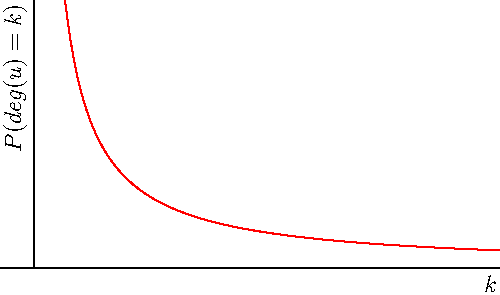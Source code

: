 import graph;

size(250,150,IgnoreAspect);

real f(real x) {return 1/x  ; }
pair F(real x) {return (x,f(x));}

xaxis("$k$");
yaxis("$P(deg(u) = k)$",0);

draw(graph(f,0.1,1.5,operator ..),red);

// labely(1,E);
// label("$e^x$",F(1),SE);
